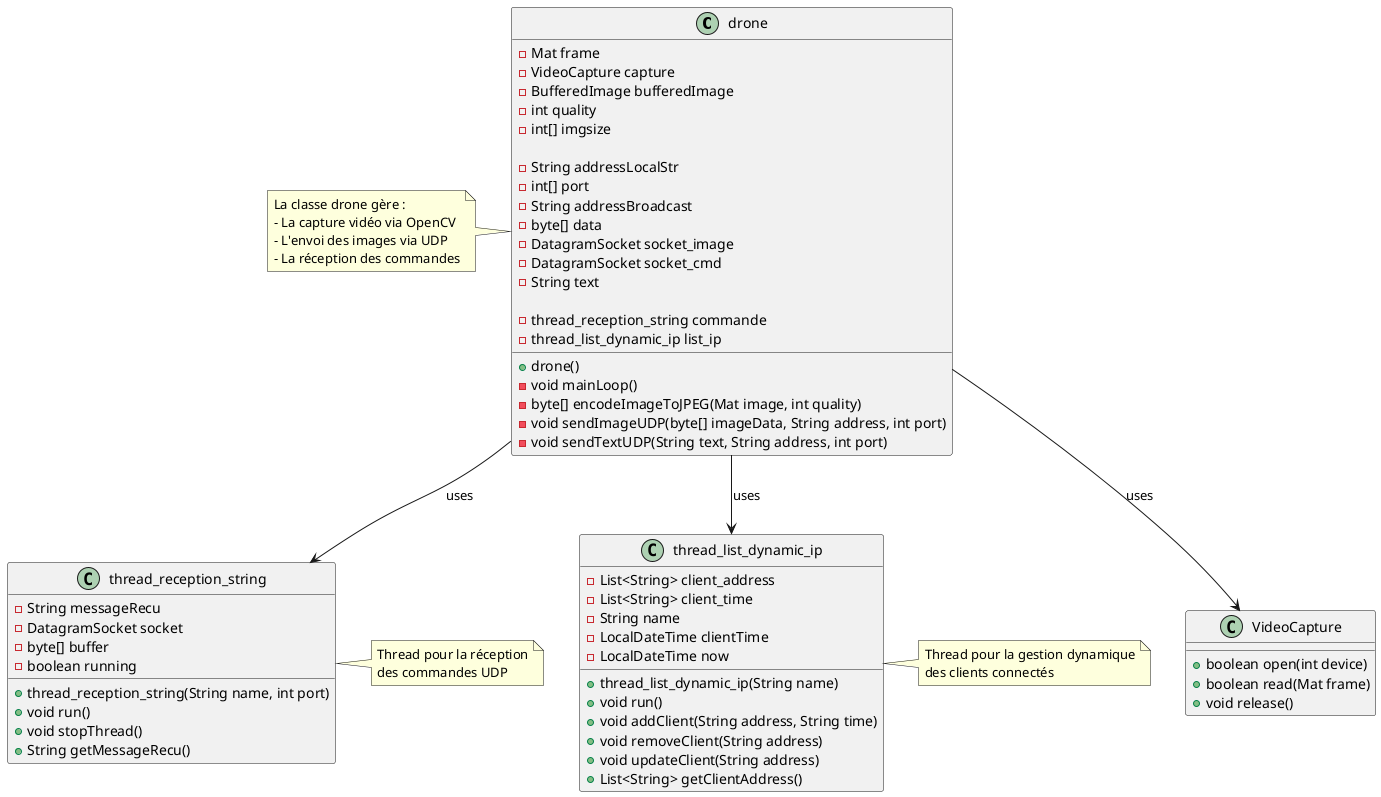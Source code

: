 @startuml drone_video_class

class drone {
    ' Attributs vidéo
    -Mat frame
    -VideoCapture capture
    -BufferedImage bufferedImage
    -int quality
    -int[] imgsize
    
    ' Attributs réseau
    -String addressLocalStr
    -int[] port
    -String addressBroadcast 
    -byte[] data
    -DatagramSocket socket_image
    -DatagramSocket socket_cmd
    -String text

    ' Threads
    -thread_reception_string commande
    -thread_list_dynamic_ip list_ip

    ' Méthodes 
    +drone()
    -void mainLoop()
    -byte[] encodeImageToJPEG(Mat image, int quality) 
    -void sendImageUDP(byte[] imageData, String address, int port)
    -void sendTextUDP(String text, String address, int port)
}

class thread_reception_string {
    -String messageRecu
    -DatagramSocket socket
    -byte[] buffer
    -boolean running
    
    +thread_reception_string(String name, int port)
    +void run()
    +void stopThread()
    +String getMessageRecu()
}

class thread_list_dynamic_ip {
    -List<String> client_address
    -List<String> client_time
    -String name
    -LocalDateTime clientTime
    -LocalDateTime now
    
    +thread_list_dynamic_ip(String name)
    +void run()
    +void addClient(String address, String time)
    +void removeClient(String address)
    +void updateClient(String address)
    +List<String> getClientAddress()
}

class VideoCapture {
    +boolean open(int device)
    +boolean read(Mat frame)
    +void release()
}

' Relations
drone --> VideoCapture : uses
drone --> thread_reception_string : uses
drone --> thread_list_dynamic_ip : uses

note left of drone
  La classe drone gère :
  - La capture vidéo via OpenCV
  - L'envoi des images via UDP
  - La réception des commandes
end note

note right of thread_reception_string
  Thread pour la réception
  des commandes UDP
end note

note right of thread_list_dynamic_ip
  Thread pour la gestion dynamique
  des clients connectés
end note

@enduml